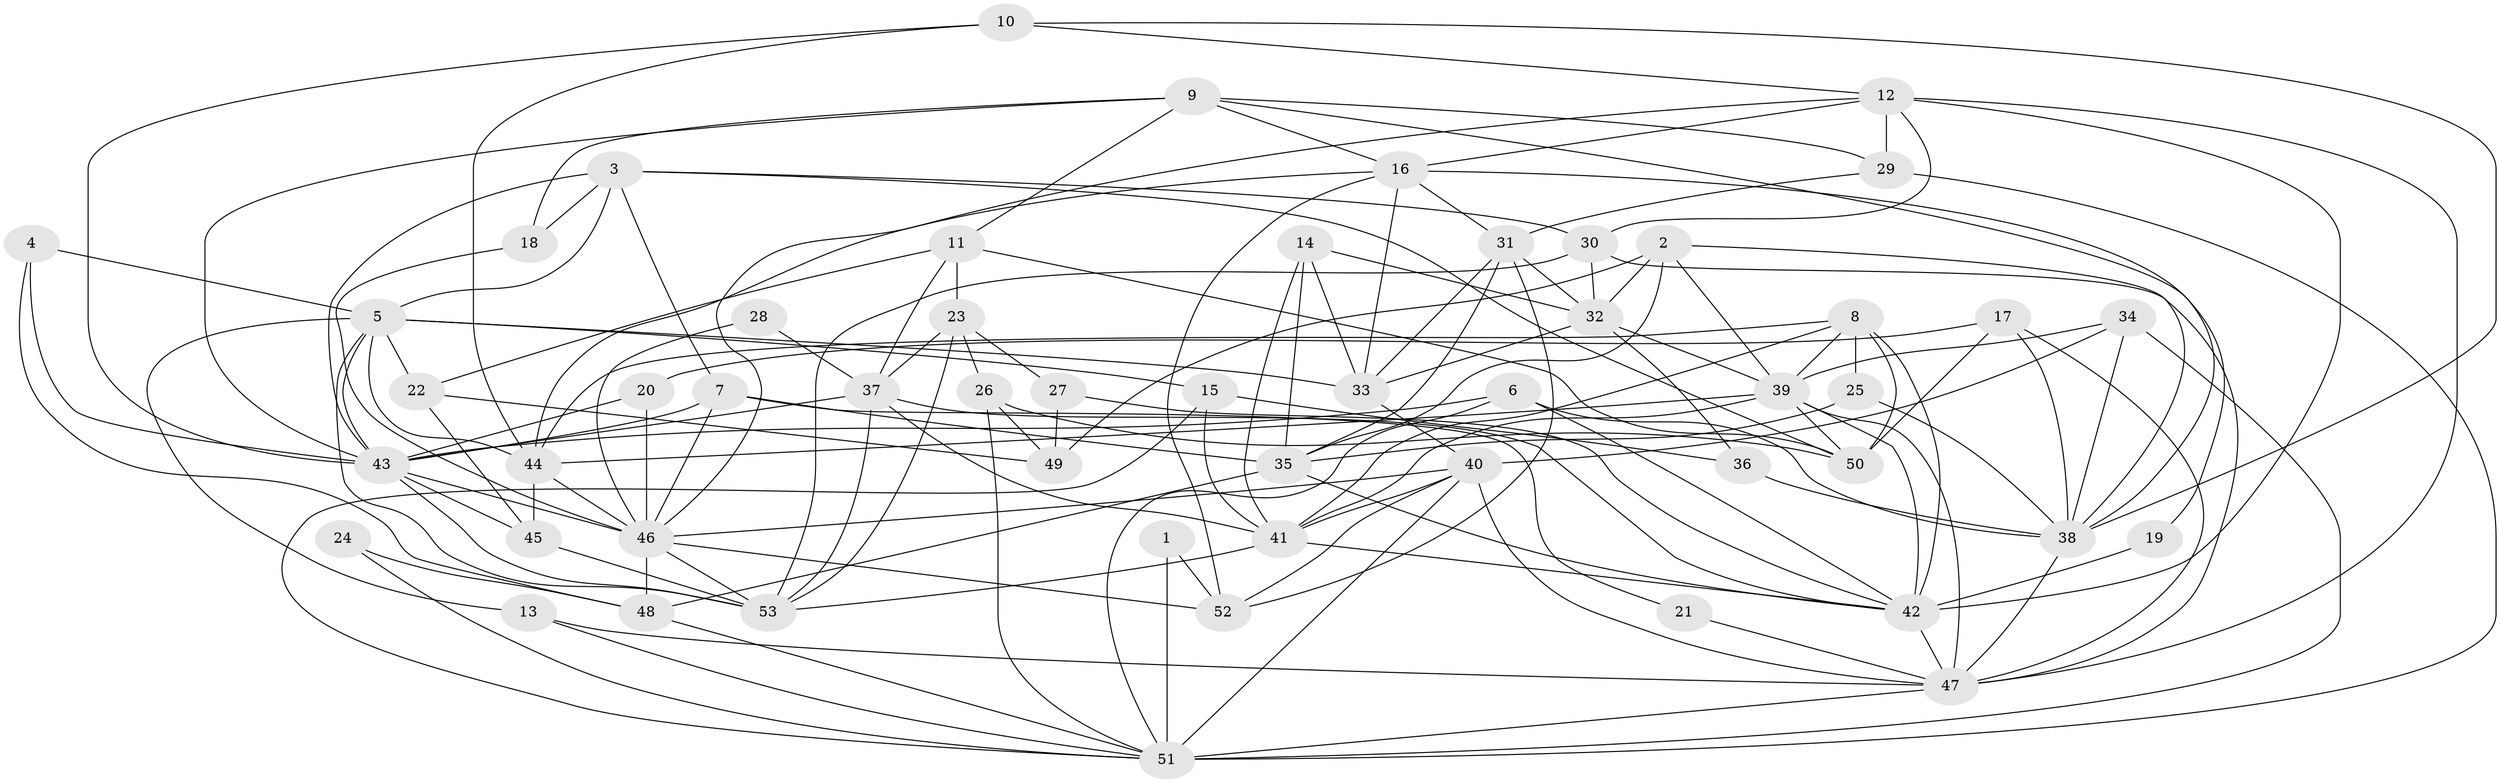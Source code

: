 // original degree distribution, {3: 0.24528301886792453, 5: 0.19811320754716982, 4: 0.2830188679245283, 2: 0.1320754716981132, 6: 0.11320754716981132, 7: 0.02830188679245283}
// Generated by graph-tools (version 1.1) at 2025/26/03/09/25 03:26:11]
// undirected, 53 vertices, 146 edges
graph export_dot {
graph [start="1"]
  node [color=gray90,style=filled];
  1;
  2;
  3;
  4;
  5;
  6;
  7;
  8;
  9;
  10;
  11;
  12;
  13;
  14;
  15;
  16;
  17;
  18;
  19;
  20;
  21;
  22;
  23;
  24;
  25;
  26;
  27;
  28;
  29;
  30;
  31;
  32;
  33;
  34;
  35;
  36;
  37;
  38;
  39;
  40;
  41;
  42;
  43;
  44;
  45;
  46;
  47;
  48;
  49;
  50;
  51;
  52;
  53;
  1 -- 51 [weight=1.0];
  1 -- 52 [weight=1.0];
  2 -- 32 [weight=1.0];
  2 -- 35 [weight=1.0];
  2 -- 38 [weight=1.0];
  2 -- 39 [weight=1.0];
  2 -- 49 [weight=1.0];
  3 -- 5 [weight=1.0];
  3 -- 7 [weight=1.0];
  3 -- 18 [weight=1.0];
  3 -- 30 [weight=1.0];
  3 -- 43 [weight=1.0];
  3 -- 50 [weight=1.0];
  4 -- 5 [weight=1.0];
  4 -- 43 [weight=1.0];
  4 -- 48 [weight=1.0];
  5 -- 13 [weight=2.0];
  5 -- 15 [weight=1.0];
  5 -- 22 [weight=1.0];
  5 -- 33 [weight=1.0];
  5 -- 43 [weight=1.0];
  5 -- 44 [weight=1.0];
  5 -- 53 [weight=1.0];
  6 -- 38 [weight=1.0];
  6 -- 42 [weight=1.0];
  6 -- 43 [weight=1.0];
  6 -- 51 [weight=1.0];
  7 -- 21 [weight=1.0];
  7 -- 35 [weight=1.0];
  7 -- 43 [weight=1.0];
  7 -- 46 [weight=1.0];
  8 -- 25 [weight=2.0];
  8 -- 39 [weight=1.0];
  8 -- 41 [weight=1.0];
  8 -- 42 [weight=1.0];
  8 -- 44 [weight=1.0];
  8 -- 50 [weight=1.0];
  9 -- 11 [weight=1.0];
  9 -- 16 [weight=1.0];
  9 -- 18 [weight=1.0];
  9 -- 29 [weight=1.0];
  9 -- 38 [weight=1.0];
  9 -- 43 [weight=1.0];
  10 -- 12 [weight=1.0];
  10 -- 38 [weight=1.0];
  10 -- 43 [weight=1.0];
  10 -- 44 [weight=1.0];
  11 -- 22 [weight=1.0];
  11 -- 23 [weight=1.0];
  11 -- 37 [weight=1.0];
  11 -- 50 [weight=1.0];
  12 -- 16 [weight=1.0];
  12 -- 29 [weight=1.0];
  12 -- 30 [weight=1.0];
  12 -- 42 [weight=1.0];
  12 -- 46 [weight=1.0];
  12 -- 47 [weight=1.0];
  13 -- 47 [weight=1.0];
  13 -- 51 [weight=1.0];
  14 -- 32 [weight=1.0];
  14 -- 33 [weight=1.0];
  14 -- 35 [weight=1.0];
  14 -- 41 [weight=1.0];
  15 -- 36 [weight=1.0];
  15 -- 41 [weight=1.0];
  15 -- 51 [weight=1.0];
  16 -- 19 [weight=1.0];
  16 -- 31 [weight=1.0];
  16 -- 33 [weight=1.0];
  16 -- 44 [weight=1.0];
  16 -- 52 [weight=1.0];
  17 -- 20 [weight=1.0];
  17 -- 38 [weight=1.0];
  17 -- 47 [weight=1.0];
  17 -- 50 [weight=1.0];
  18 -- 46 [weight=1.0];
  19 -- 42 [weight=1.0];
  20 -- 43 [weight=1.0];
  20 -- 46 [weight=1.0];
  21 -- 47 [weight=1.0];
  22 -- 45 [weight=1.0];
  22 -- 49 [weight=1.0];
  23 -- 26 [weight=1.0];
  23 -- 27 [weight=1.0];
  23 -- 37 [weight=1.0];
  23 -- 53 [weight=1.0];
  24 -- 48 [weight=1.0];
  24 -- 51 [weight=1.0];
  25 -- 35 [weight=1.0];
  25 -- 38 [weight=1.0];
  26 -- 49 [weight=1.0];
  26 -- 50 [weight=1.0];
  26 -- 51 [weight=1.0];
  27 -- 42 [weight=1.0];
  27 -- 49 [weight=1.0];
  28 -- 37 [weight=1.0];
  28 -- 46 [weight=2.0];
  29 -- 31 [weight=1.0];
  29 -- 51 [weight=1.0];
  30 -- 32 [weight=1.0];
  30 -- 47 [weight=1.0];
  30 -- 53 [weight=1.0];
  31 -- 32 [weight=1.0];
  31 -- 33 [weight=1.0];
  31 -- 35 [weight=1.0];
  31 -- 52 [weight=1.0];
  32 -- 33 [weight=1.0];
  32 -- 36 [weight=1.0];
  32 -- 39 [weight=1.0];
  33 -- 40 [weight=1.0];
  34 -- 38 [weight=1.0];
  34 -- 39 [weight=1.0];
  34 -- 40 [weight=1.0];
  34 -- 51 [weight=2.0];
  35 -- 42 [weight=1.0];
  35 -- 48 [weight=1.0];
  36 -- 38 [weight=1.0];
  37 -- 41 [weight=1.0];
  37 -- 42 [weight=1.0];
  37 -- 43 [weight=2.0];
  37 -- 53 [weight=1.0];
  38 -- 47 [weight=1.0];
  39 -- 41 [weight=1.0];
  39 -- 42 [weight=2.0];
  39 -- 44 [weight=1.0];
  39 -- 47 [weight=1.0];
  39 -- 50 [weight=1.0];
  40 -- 41 [weight=1.0];
  40 -- 46 [weight=1.0];
  40 -- 47 [weight=1.0];
  40 -- 51 [weight=2.0];
  40 -- 52 [weight=1.0];
  41 -- 42 [weight=1.0];
  41 -- 53 [weight=1.0];
  42 -- 47 [weight=1.0];
  43 -- 45 [weight=1.0];
  43 -- 46 [weight=2.0];
  43 -- 53 [weight=1.0];
  44 -- 45 [weight=2.0];
  44 -- 46 [weight=1.0];
  45 -- 53 [weight=1.0];
  46 -- 48 [weight=2.0];
  46 -- 52 [weight=2.0];
  46 -- 53 [weight=1.0];
  47 -- 51 [weight=1.0];
  48 -- 51 [weight=1.0];
}
